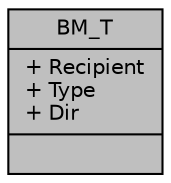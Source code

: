 digraph "BM_T"
{
  edge [fontname="Helvetica",fontsize="10",labelfontname="Helvetica",labelfontsize="10"];
  node [fontname="Helvetica",fontsize="10",shape=record];
  Node0 [label="{BM_T\n|+ Recipient\l+ Type\l+ Dir\l|}",height=0.2,width=0.4,color="black", fillcolor="grey75", style="filled", fontcolor="black"];
}
